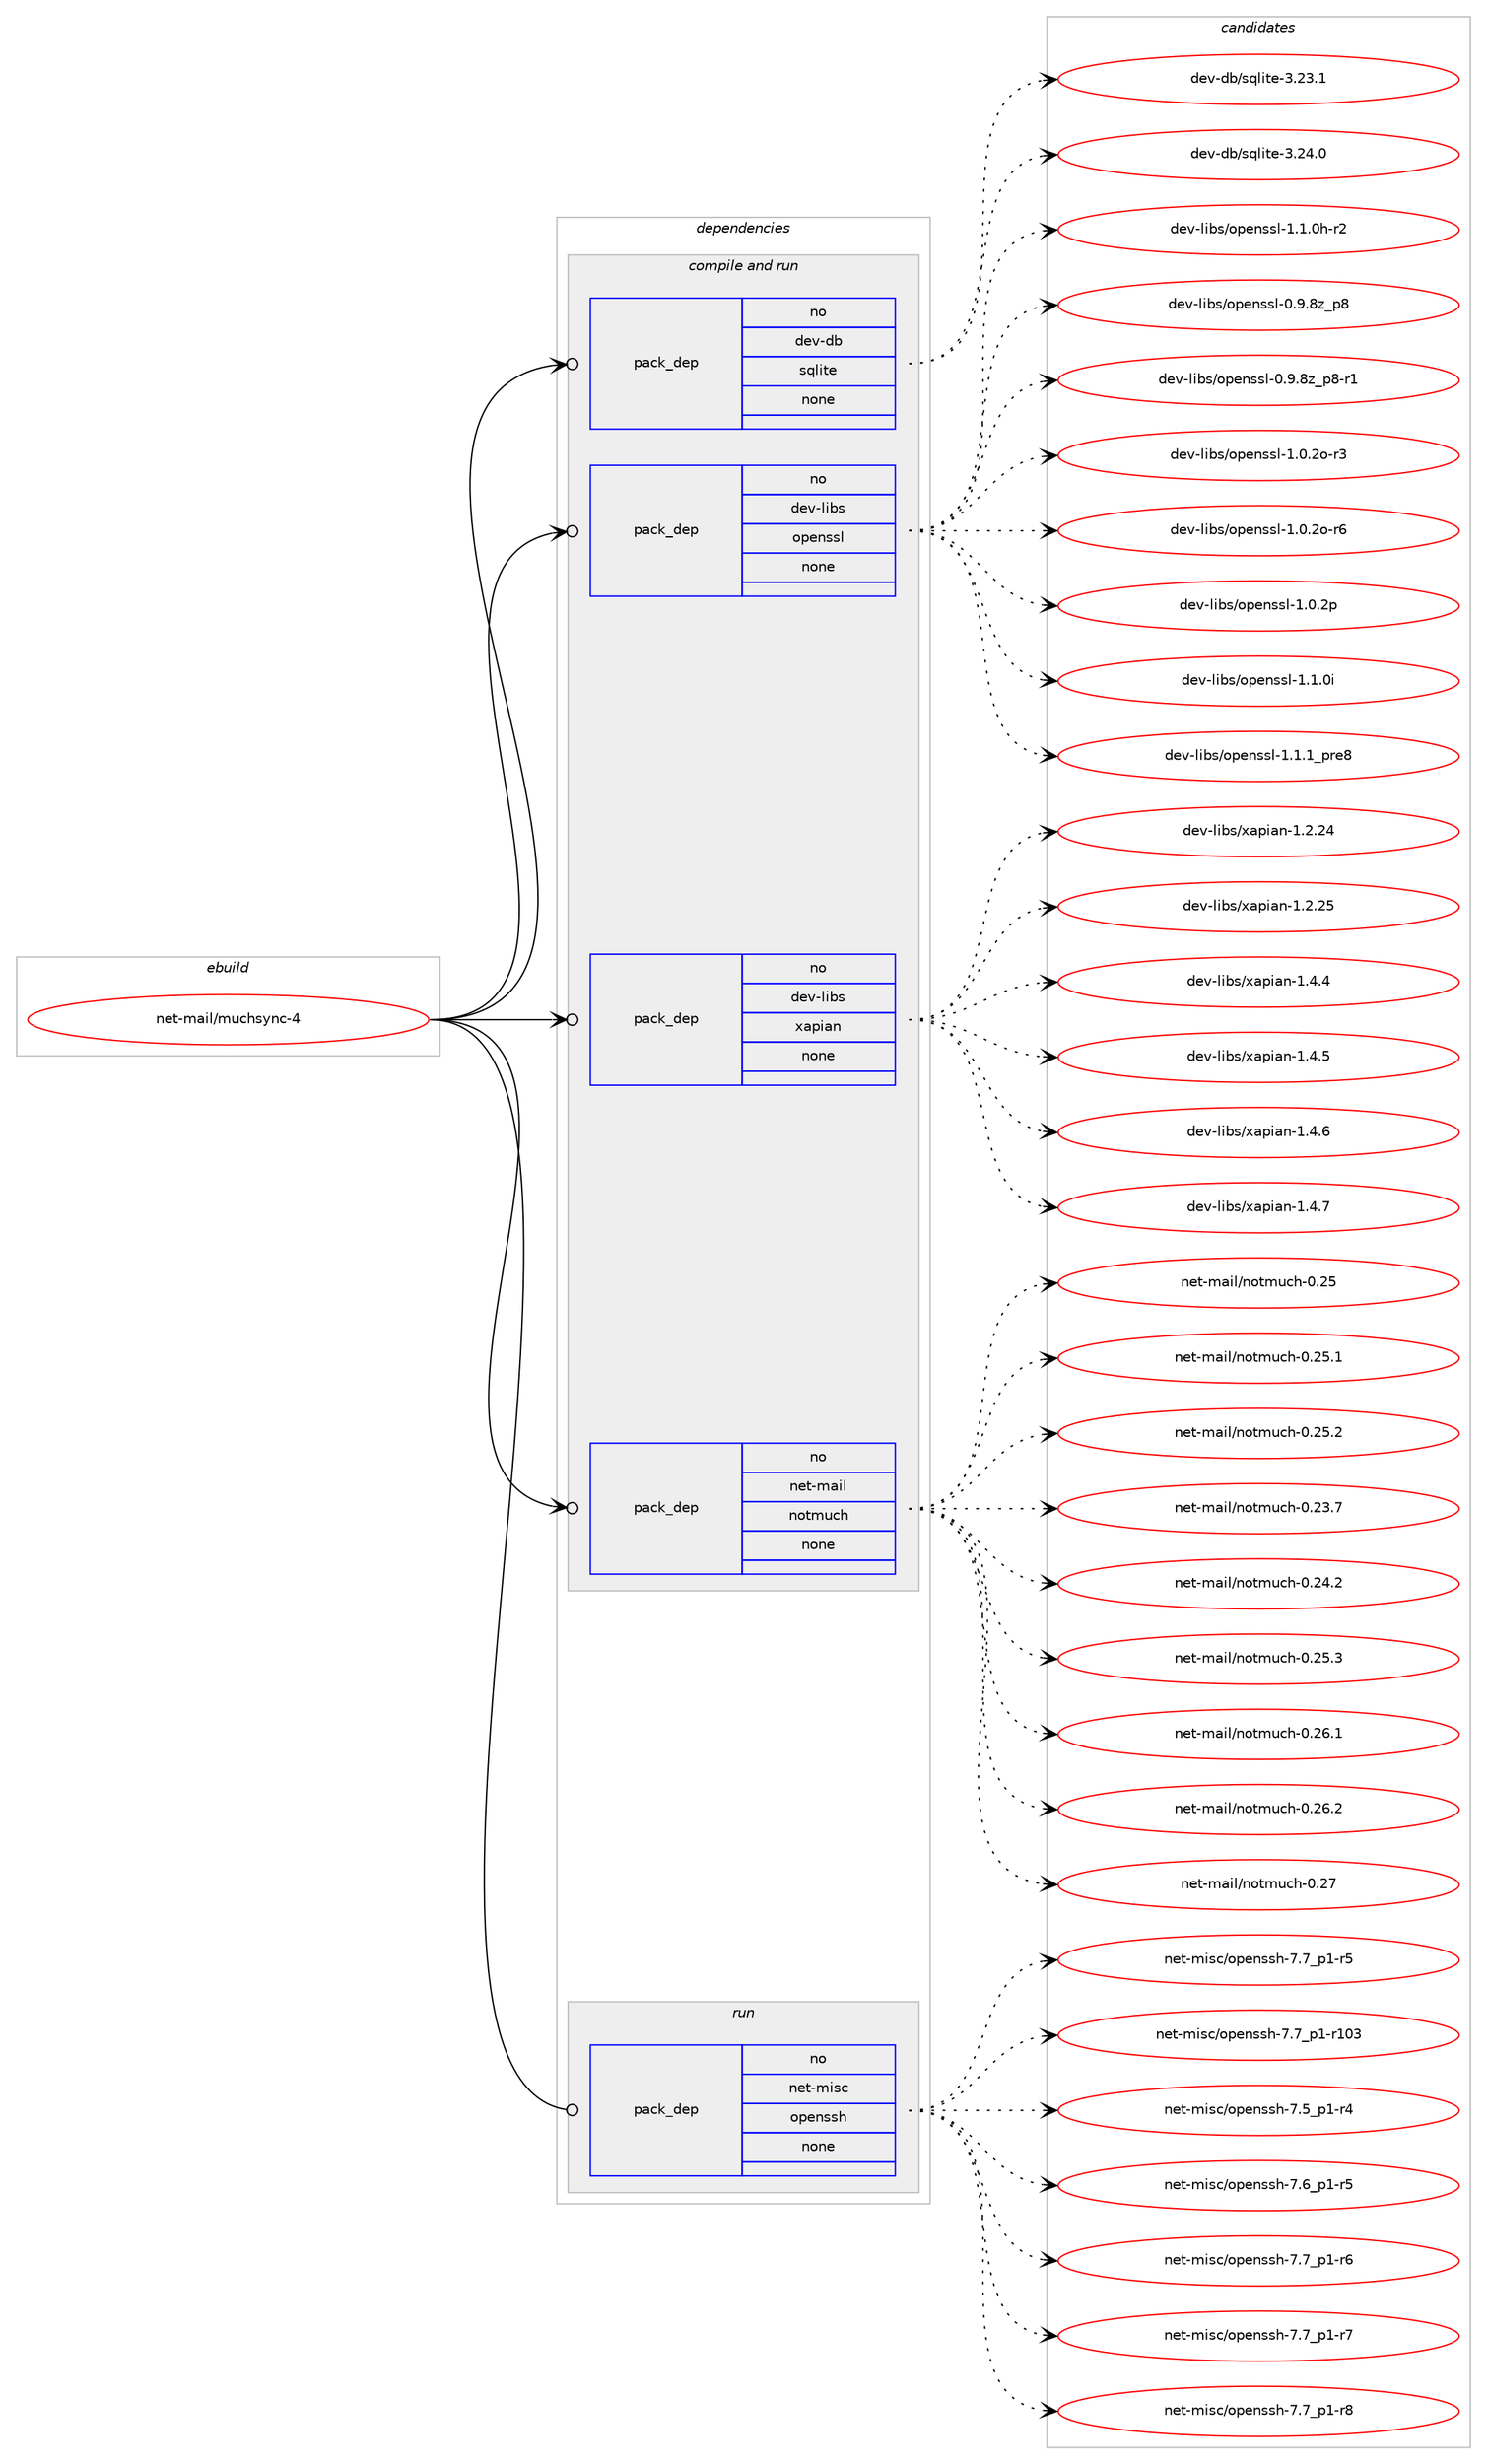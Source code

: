 digraph prolog {

# *************
# Graph options
# *************

newrank=true;
concentrate=true;
compound=true;
graph [rankdir=LR,fontname=Helvetica,fontsize=10,ranksep=1.5];#, ranksep=2.5, nodesep=0.2];
edge  [arrowhead=vee];
node  [fontname=Helvetica,fontsize=10];

# **********
# The ebuild
# **********

subgraph cluster_leftcol {
color=gray;
rank=same;
label=<<i>ebuild</i>>;
id [label="net-mail/muchsync-4", color=red, width=4, href="../net-mail/muchsync-4.svg"];
}

# ****************
# The dependencies
# ****************

subgraph cluster_midcol {
color=gray;
label=<<i>dependencies</i>>;
subgraph cluster_compile {
fillcolor="#eeeeee";
style=filled;
label=<<i>compile</i>>;
}
subgraph cluster_compileandrun {
fillcolor="#eeeeee";
style=filled;
label=<<i>compile and run</i>>;
subgraph pack353 {
dependency473 [label=<<TABLE BORDER="0" CELLBORDER="1" CELLSPACING="0" CELLPADDING="4" WIDTH="220"><TR><TD ROWSPAN="6" CELLPADDING="30">pack_dep</TD></TR><TR><TD WIDTH="110">no</TD></TR><TR><TD>dev-db</TD></TR><TR><TD>sqlite</TD></TR><TR><TD>none</TD></TR><TR><TD></TD></TR></TABLE>>, shape=none, color=blue];
}
id:e -> dependency473:w [weight=20,style="solid",arrowhead="odotvee"];
subgraph pack354 {
dependency474 [label=<<TABLE BORDER="0" CELLBORDER="1" CELLSPACING="0" CELLPADDING="4" WIDTH="220"><TR><TD ROWSPAN="6" CELLPADDING="30">pack_dep</TD></TR><TR><TD WIDTH="110">no</TD></TR><TR><TD>dev-libs</TD></TR><TR><TD>openssl</TD></TR><TR><TD>none</TD></TR><TR><TD></TD></TR></TABLE>>, shape=none, color=blue];
}
id:e -> dependency474:w [weight=20,style="solid",arrowhead="odotvee"];
subgraph pack355 {
dependency475 [label=<<TABLE BORDER="0" CELLBORDER="1" CELLSPACING="0" CELLPADDING="4" WIDTH="220"><TR><TD ROWSPAN="6" CELLPADDING="30">pack_dep</TD></TR><TR><TD WIDTH="110">no</TD></TR><TR><TD>dev-libs</TD></TR><TR><TD>xapian</TD></TR><TR><TD>none</TD></TR><TR><TD></TD></TR></TABLE>>, shape=none, color=blue];
}
id:e -> dependency475:w [weight=20,style="solid",arrowhead="odotvee"];
subgraph pack356 {
dependency476 [label=<<TABLE BORDER="0" CELLBORDER="1" CELLSPACING="0" CELLPADDING="4" WIDTH="220"><TR><TD ROWSPAN="6" CELLPADDING="30">pack_dep</TD></TR><TR><TD WIDTH="110">no</TD></TR><TR><TD>net-mail</TD></TR><TR><TD>notmuch</TD></TR><TR><TD>none</TD></TR><TR><TD></TD></TR></TABLE>>, shape=none, color=blue];
}
id:e -> dependency476:w [weight=20,style="solid",arrowhead="odotvee"];
}
subgraph cluster_run {
fillcolor="#eeeeee";
style=filled;
label=<<i>run</i>>;
subgraph pack357 {
dependency477 [label=<<TABLE BORDER="0" CELLBORDER="1" CELLSPACING="0" CELLPADDING="4" WIDTH="220"><TR><TD ROWSPAN="6" CELLPADDING="30">pack_dep</TD></TR><TR><TD WIDTH="110">no</TD></TR><TR><TD>net-misc</TD></TR><TR><TD>openssh</TD></TR><TR><TD>none</TD></TR><TR><TD></TD></TR></TABLE>>, shape=none, color=blue];
}
id:e -> dependency477:w [weight=20,style="solid",arrowhead="odot"];
}
}

# **************
# The candidates
# **************

subgraph cluster_choices {
rank=same;
color=gray;
label=<<i>candidates</i>>;

subgraph choice353 {
color=black;
nodesep=1;
choice10010111845100984711511310810511610145514650514649 [label="dev-db/sqlite-3.23.1", color=red, width=4,href="../dev-db/sqlite-3.23.1.svg"];
choice10010111845100984711511310810511610145514650524648 [label="dev-db/sqlite-3.24.0", color=red, width=4,href="../dev-db/sqlite-3.24.0.svg"];
dependency473:e -> choice10010111845100984711511310810511610145514650514649:w [style=dotted,weight="100"];
dependency473:e -> choice10010111845100984711511310810511610145514650524648:w [style=dotted,weight="100"];
}
subgraph choice354 {
color=black;
nodesep=1;
choice1001011184510810598115471111121011101151151084549464946481044511450 [label="dev-libs/openssl-1.1.0h-r2", color=red, width=4,href="../dev-libs/openssl-1.1.0h-r2.svg"];
choice1001011184510810598115471111121011101151151084548465746561229511256 [label="dev-libs/openssl-0.9.8z_p8", color=red, width=4,href="../dev-libs/openssl-0.9.8z_p8.svg"];
choice10010111845108105981154711111210111011511510845484657465612295112564511449 [label="dev-libs/openssl-0.9.8z_p8-r1", color=red, width=4,href="../dev-libs/openssl-0.9.8z_p8-r1.svg"];
choice1001011184510810598115471111121011101151151084549464846501114511451 [label="dev-libs/openssl-1.0.2o-r3", color=red, width=4,href="../dev-libs/openssl-1.0.2o-r3.svg"];
choice1001011184510810598115471111121011101151151084549464846501114511454 [label="dev-libs/openssl-1.0.2o-r6", color=red, width=4,href="../dev-libs/openssl-1.0.2o-r6.svg"];
choice100101118451081059811547111112101110115115108454946484650112 [label="dev-libs/openssl-1.0.2p", color=red, width=4,href="../dev-libs/openssl-1.0.2p.svg"];
choice100101118451081059811547111112101110115115108454946494648105 [label="dev-libs/openssl-1.1.0i", color=red, width=4,href="../dev-libs/openssl-1.1.0i.svg"];
choice1001011184510810598115471111121011101151151084549464946499511211410156 [label="dev-libs/openssl-1.1.1_pre8", color=red, width=4,href="../dev-libs/openssl-1.1.1_pre8.svg"];
dependency474:e -> choice1001011184510810598115471111121011101151151084549464946481044511450:w [style=dotted,weight="100"];
dependency474:e -> choice1001011184510810598115471111121011101151151084548465746561229511256:w [style=dotted,weight="100"];
dependency474:e -> choice10010111845108105981154711111210111011511510845484657465612295112564511449:w [style=dotted,weight="100"];
dependency474:e -> choice1001011184510810598115471111121011101151151084549464846501114511451:w [style=dotted,weight="100"];
dependency474:e -> choice1001011184510810598115471111121011101151151084549464846501114511454:w [style=dotted,weight="100"];
dependency474:e -> choice100101118451081059811547111112101110115115108454946484650112:w [style=dotted,weight="100"];
dependency474:e -> choice100101118451081059811547111112101110115115108454946494648105:w [style=dotted,weight="100"];
dependency474:e -> choice1001011184510810598115471111121011101151151084549464946499511211410156:w [style=dotted,weight="100"];
}
subgraph choice355 {
color=black;
nodesep=1;
choice100101118451081059811547120971121059711045494650465052 [label="dev-libs/xapian-1.2.24", color=red, width=4,href="../dev-libs/xapian-1.2.24.svg"];
choice100101118451081059811547120971121059711045494650465053 [label="dev-libs/xapian-1.2.25", color=red, width=4,href="../dev-libs/xapian-1.2.25.svg"];
choice1001011184510810598115471209711210597110454946524652 [label="dev-libs/xapian-1.4.4", color=red, width=4,href="../dev-libs/xapian-1.4.4.svg"];
choice1001011184510810598115471209711210597110454946524653 [label="dev-libs/xapian-1.4.5", color=red, width=4,href="../dev-libs/xapian-1.4.5.svg"];
choice1001011184510810598115471209711210597110454946524654 [label="dev-libs/xapian-1.4.6", color=red, width=4,href="../dev-libs/xapian-1.4.6.svg"];
choice1001011184510810598115471209711210597110454946524655 [label="dev-libs/xapian-1.4.7", color=red, width=4,href="../dev-libs/xapian-1.4.7.svg"];
dependency475:e -> choice100101118451081059811547120971121059711045494650465052:w [style=dotted,weight="100"];
dependency475:e -> choice100101118451081059811547120971121059711045494650465053:w [style=dotted,weight="100"];
dependency475:e -> choice1001011184510810598115471209711210597110454946524652:w [style=dotted,weight="100"];
dependency475:e -> choice1001011184510810598115471209711210597110454946524653:w [style=dotted,weight="100"];
dependency475:e -> choice1001011184510810598115471209711210597110454946524654:w [style=dotted,weight="100"];
dependency475:e -> choice1001011184510810598115471209711210597110454946524655:w [style=dotted,weight="100"];
}
subgraph choice356 {
color=black;
nodesep=1;
choice110101116451099710510847110111116109117991044548465053 [label="net-mail/notmuch-0.25", color=red, width=4,href="../net-mail/notmuch-0.25.svg"];
choice1101011164510997105108471101111161091179910445484650534649 [label="net-mail/notmuch-0.25.1", color=red, width=4,href="../net-mail/notmuch-0.25.1.svg"];
choice1101011164510997105108471101111161091179910445484650534650 [label="net-mail/notmuch-0.25.2", color=red, width=4,href="../net-mail/notmuch-0.25.2.svg"];
choice1101011164510997105108471101111161091179910445484650514655 [label="net-mail/notmuch-0.23.7", color=red, width=4,href="../net-mail/notmuch-0.23.7.svg"];
choice1101011164510997105108471101111161091179910445484650524650 [label="net-mail/notmuch-0.24.2", color=red, width=4,href="../net-mail/notmuch-0.24.2.svg"];
choice1101011164510997105108471101111161091179910445484650534651 [label="net-mail/notmuch-0.25.3", color=red, width=4,href="../net-mail/notmuch-0.25.3.svg"];
choice1101011164510997105108471101111161091179910445484650544649 [label="net-mail/notmuch-0.26.1", color=red, width=4,href="../net-mail/notmuch-0.26.1.svg"];
choice1101011164510997105108471101111161091179910445484650544650 [label="net-mail/notmuch-0.26.2", color=red, width=4,href="../net-mail/notmuch-0.26.2.svg"];
choice110101116451099710510847110111116109117991044548465055 [label="net-mail/notmuch-0.27", color=red, width=4,href="../net-mail/notmuch-0.27.svg"];
dependency476:e -> choice110101116451099710510847110111116109117991044548465053:w [style=dotted,weight="100"];
dependency476:e -> choice1101011164510997105108471101111161091179910445484650534649:w [style=dotted,weight="100"];
dependency476:e -> choice1101011164510997105108471101111161091179910445484650534650:w [style=dotted,weight="100"];
dependency476:e -> choice1101011164510997105108471101111161091179910445484650514655:w [style=dotted,weight="100"];
dependency476:e -> choice1101011164510997105108471101111161091179910445484650524650:w [style=dotted,weight="100"];
dependency476:e -> choice1101011164510997105108471101111161091179910445484650534651:w [style=dotted,weight="100"];
dependency476:e -> choice1101011164510997105108471101111161091179910445484650544649:w [style=dotted,weight="100"];
dependency476:e -> choice1101011164510997105108471101111161091179910445484650544650:w [style=dotted,weight="100"];
dependency476:e -> choice110101116451099710510847110111116109117991044548465055:w [style=dotted,weight="100"];
}
subgraph choice357 {
color=black;
nodesep=1;
choice1101011164510910511599471111121011101151151044555465595112494511453 [label="net-misc/openssh-7.7_p1-r5", color=red, width=4,href="../net-misc/openssh-7.7_p1-r5.svg"];
choice11010111645109105115994711111210111011511510445554655951124945114494851 [label="net-misc/openssh-7.7_p1-r103", color=red, width=4,href="../net-misc/openssh-7.7_p1-r103.svg"];
choice1101011164510910511599471111121011101151151044555465395112494511452 [label="net-misc/openssh-7.5_p1-r4", color=red, width=4,href="../net-misc/openssh-7.5_p1-r4.svg"];
choice1101011164510910511599471111121011101151151044555465495112494511453 [label="net-misc/openssh-7.6_p1-r5", color=red, width=4,href="../net-misc/openssh-7.6_p1-r5.svg"];
choice1101011164510910511599471111121011101151151044555465595112494511454 [label="net-misc/openssh-7.7_p1-r6", color=red, width=4,href="../net-misc/openssh-7.7_p1-r6.svg"];
choice1101011164510910511599471111121011101151151044555465595112494511455 [label="net-misc/openssh-7.7_p1-r7", color=red, width=4,href="../net-misc/openssh-7.7_p1-r7.svg"];
choice1101011164510910511599471111121011101151151044555465595112494511456 [label="net-misc/openssh-7.7_p1-r8", color=red, width=4,href="../net-misc/openssh-7.7_p1-r8.svg"];
dependency477:e -> choice1101011164510910511599471111121011101151151044555465595112494511453:w [style=dotted,weight="100"];
dependency477:e -> choice11010111645109105115994711111210111011511510445554655951124945114494851:w [style=dotted,weight="100"];
dependency477:e -> choice1101011164510910511599471111121011101151151044555465395112494511452:w [style=dotted,weight="100"];
dependency477:e -> choice1101011164510910511599471111121011101151151044555465495112494511453:w [style=dotted,weight="100"];
dependency477:e -> choice1101011164510910511599471111121011101151151044555465595112494511454:w [style=dotted,weight="100"];
dependency477:e -> choice1101011164510910511599471111121011101151151044555465595112494511455:w [style=dotted,weight="100"];
dependency477:e -> choice1101011164510910511599471111121011101151151044555465595112494511456:w [style=dotted,weight="100"];
}
}

}
